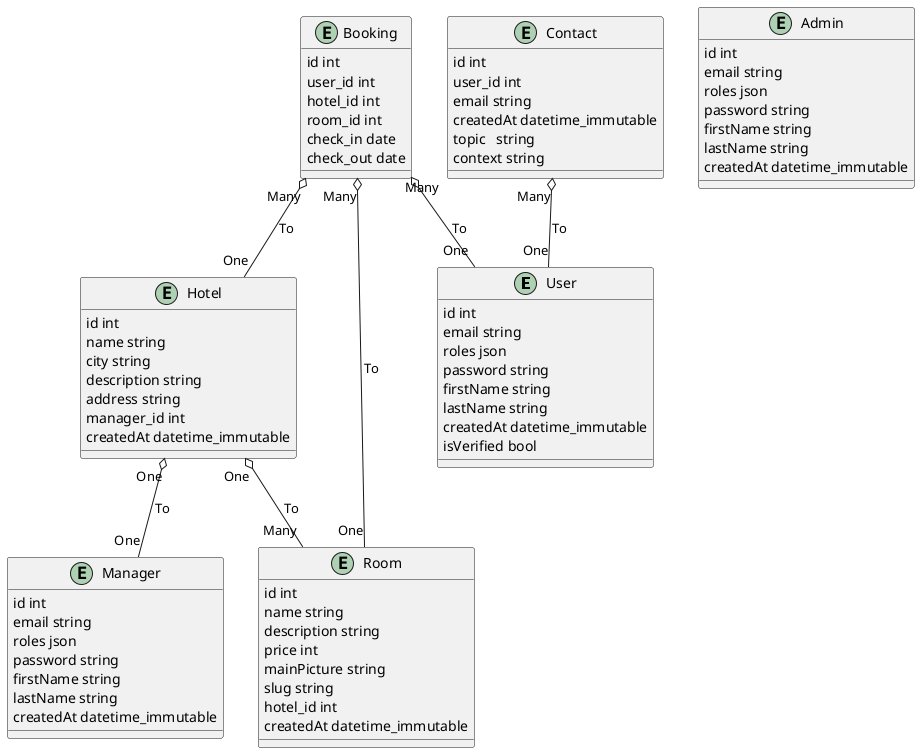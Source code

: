 @startuml

entity User {
    id int
    email string
    roles json
    password string
    firstName string
    lastName string
    createdAt datetime_immutable
    isVerified bool
}

entity Admin {
    id int
    email string
    roles json
    password string
    firstName string
    lastName string
    createdAt datetime_immutable
}

entity Manager {
    id int
    email string
    roles json
    password string
    firstName string
    lastName string
    createdAt datetime_immutable
}

entity Hotel {
    id int
    name string
    city string
    description string
    address string
    manager_id int
    createdAt datetime_immutable
}

entity Room {
    id int
    name string
    description string
    price int
    mainPicture string
    slug string
    hotel_id int
    createdAt datetime_immutable
}

entity Booking {
    id int
    user_id int
    hotel_id int
    room_id int
    check_in date
    check_out date
}

entity Contact {
    id int
    user_id int
    email string
    createdAt datetime_immutable
    topic   string
    context string
}

Contact "Many" o-- "One" User: To
Booking "Many" o-- "One" User: To
Booking "Many" o-- "One" Room: To
Booking "Many" o-- "One" Hotel: To
Hotel "One" o-- "One" Manager: To
Hotel "One" o-- "Many" Room : To

@enduml
